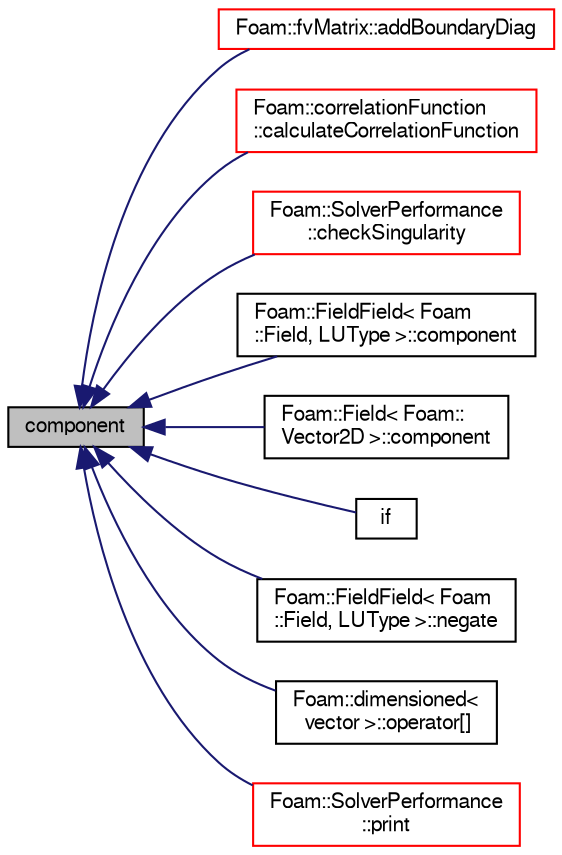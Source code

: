 digraph "component"
{
  bgcolor="transparent";
  edge [fontname="FreeSans",fontsize="10",labelfontname="FreeSans",labelfontsize="10"];
  node [fontname="FreeSans",fontsize="10",shape=record];
  rankdir="LR";
  Node2295 [label="component",height=0.2,width=0.4,color="black", fillcolor="grey75", style="filled", fontcolor="black"];
  Node2295 -> Node2296 [dir="back",color="midnightblue",fontsize="10",style="solid",fontname="FreeSans"];
  Node2296 [label="Foam::fvMatrix::addBoundaryDiag",height=0.2,width=0.4,color="red",URL="$a22358.html#abbfa50213d88d51b0da943c15f7c70b7"];
  Node2295 -> Node2310 [dir="back",color="midnightblue",fontsize="10",style="solid",fontname="FreeSans"];
  Node2310 [label="Foam::correlationFunction\l::calculateCorrelationFunction",height=0.2,width=0.4,color="red",URL="$a24382.html#a6dad9e4d17333a9cfe7ee6b2f3247f42"];
  Node2295 -> Node2312 [dir="back",color="midnightblue",fontsize="10",style="solid",fontname="FreeSans"];
  Node2312 [label="Foam::SolverPerformance\l::checkSingularity",height=0.2,width=0.4,color="red",URL="$a26810.html#aa749321b47d58d648449b01539ebaeaf",tooltip="Singularity test. "];
  Node2295 -> Node2322 [dir="back",color="midnightblue",fontsize="10",style="solid",fontname="FreeSans"];
  Node2322 [label="Foam::FieldField\< Foam\l::Field, LUType \>::component",height=0.2,width=0.4,color="black",URL="$a26422.html#afb9815aee21665cf81d015d1eedb21e1",tooltip="Return a component field of the field. "];
  Node2295 -> Node2323 [dir="back",color="midnightblue",fontsize="10",style="solid",fontname="FreeSans"];
  Node2323 [label="Foam::Field\< Foam::\lVector2D \>::component",height=0.2,width=0.4,color="black",URL="$a26466.html#aef03a3d86f5e52bd0f5fd130cb44a20e",tooltip="Return a component field of the field. "];
  Node2295 -> Node2324 [dir="back",color="midnightblue",fontsize="10",style="solid",fontname="FreeSans"];
  Node2324 [label="if",height=0.2,width=0.4,color="black",URL="$a19007.html#a2220ab563d2d0f137dc80ca012f57741"];
  Node2295 -> Node2325 [dir="back",color="midnightblue",fontsize="10",style="solid",fontname="FreeSans"];
  Node2325 [label="Foam::FieldField\< Foam\l::Field, LUType \>::negate",height=0.2,width=0.4,color="black",URL="$a26422.html#abcdb1512395327f8236a4f4a4d4ff648",tooltip="Negate this field. "];
  Node2295 -> Node2326 [dir="back",color="midnightblue",fontsize="10",style="solid",fontname="FreeSans"];
  Node2326 [label="Foam::dimensioned\<\l vector \>::operator[]",height=0.2,width=0.4,color="black",URL="$a26366.html#ac86d8f183704c9ab7ff864b833192595",tooltip="Return a component as a dimensioned<cmptType> "];
  Node2295 -> Node2327 [dir="back",color="midnightblue",fontsize="10",style="solid",fontname="FreeSans"];
  Node2327 [label="Foam::SolverPerformance\l::print",height=0.2,width=0.4,color="red",URL="$a26810.html#a68926051a5d92c255b3604bcccded648",tooltip="Print summary of solver performance to the given stream. "];
}
